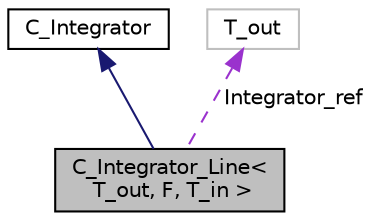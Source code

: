 digraph "C_Integrator_Line&lt; T_out, F, T_in &gt;"
{
  edge [fontname="Helvetica",fontsize="10",labelfontname="Helvetica",labelfontsize="10"];
  node [fontname="Helvetica",fontsize="10",shape=record];
  Node1 [label="C_Integrator_Line\<\l T_out, F, T_in \>",height=0.2,width=0.4,color="black", fillcolor="grey75", style="filled" fontcolor="black"];
  Node2 -> Node1 [dir="back",color="midnightblue",fontsize="10",style="solid",fontname="Helvetica"];
  Node2 [label="C_Integrator",height=0.2,width=0.4,color="black", fillcolor="white", style="filled",URL="$class_c___integrator.html"];
  Node3 -> Node1 [dir="back",color="darkorchid3",fontsize="10",style="dashed",label=" Integrator_ref" ,fontname="Helvetica"];
  Node3 [label="T_out",height=0.2,width=0.4,color="grey75", fillcolor="white", style="filled"];
}

